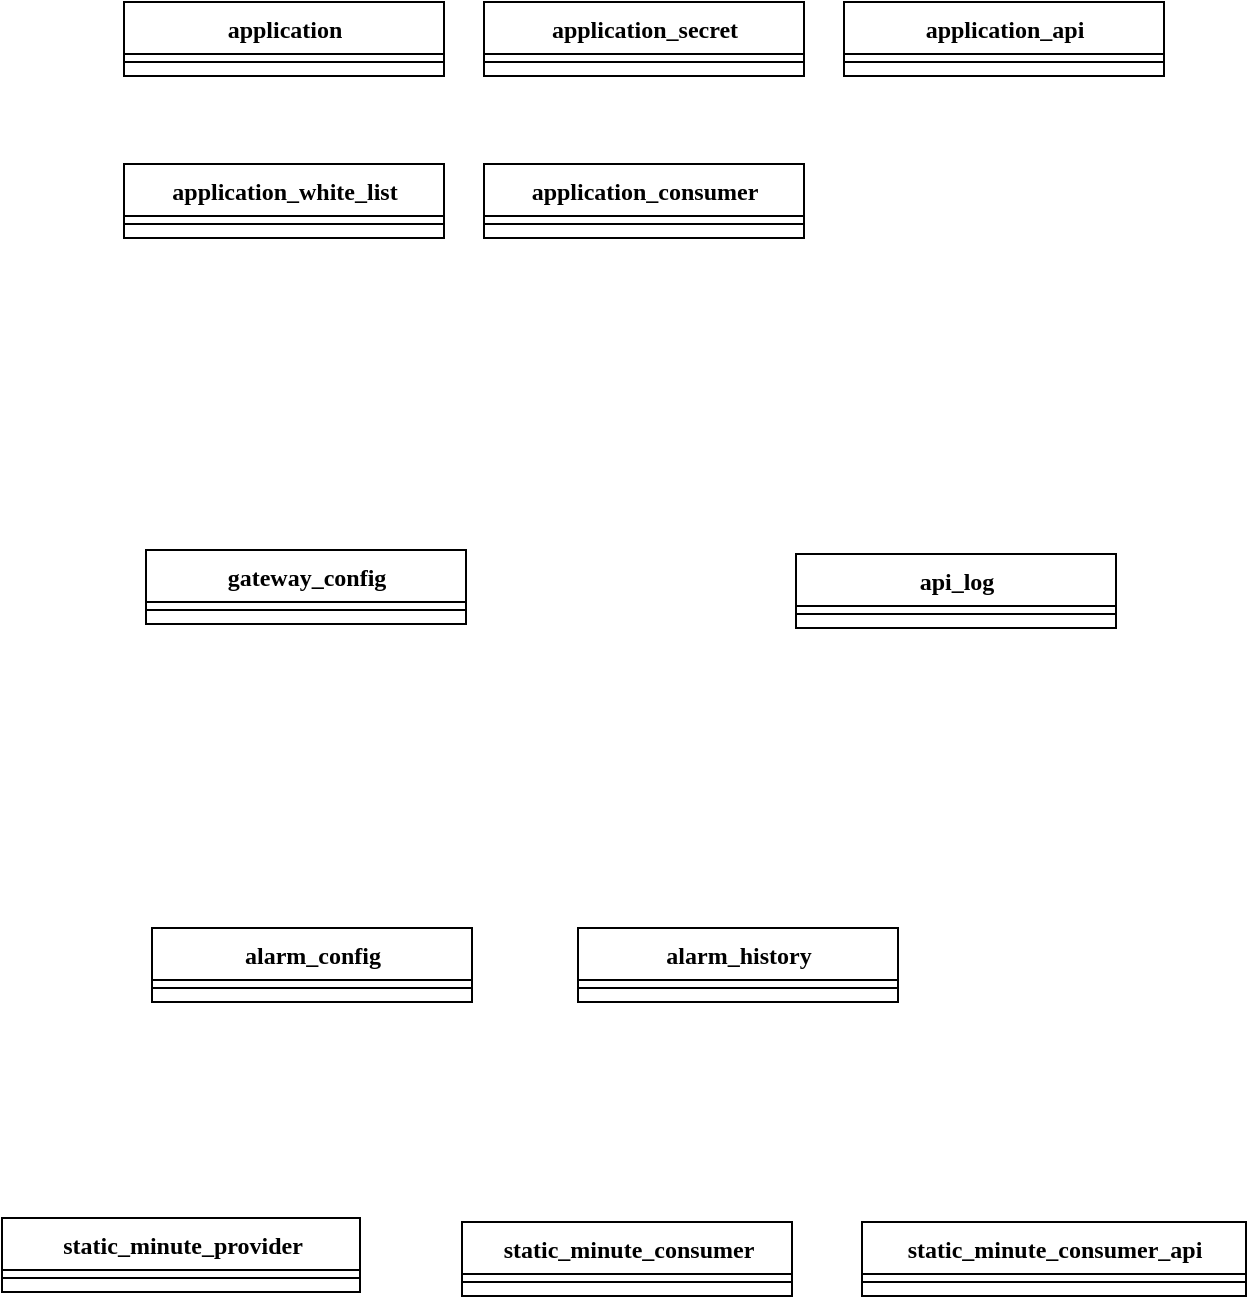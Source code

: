 <mxfile version="21.5.0" type="github">
  <diagram name="Page-1" id="9f46799a-70d6-7492-0946-bef42562c5a5">
    <mxGraphModel dx="1434" dy="774" grid="0" gridSize="10" guides="1" tooltips="1" connect="1" arrows="1" fold="1" page="1" pageScale="1" pageWidth="1100" pageHeight="850" background="none" math="0" shadow="0">
      <root>
        <mxCell id="0" />
        <mxCell id="1" parent="0" />
        <mxCell id="78961159f06e98e8-17" value="&lt;font face=&quot;宋体&quot;&gt;application&lt;/font&gt;" style="swimlane;html=1;fontStyle=1;align=center;verticalAlign=top;childLayout=stackLayout;horizontal=1;startSize=26;horizontalStack=0;resizeParent=1;resizeLast=0;collapsible=1;marginBottom=0;swimlaneFillColor=#ffffff;rounded=0;shadow=0;comic=0;labelBackgroundColor=none;strokeWidth=1;fillColor=none;fontFamily=Verdana;fontSize=12" parent="1" vertex="1">
          <mxGeometry x="130" y="83" width="160" height="37" as="geometry" />
        </mxCell>
        <mxCell id="78961159f06e98e8-19" value="" style="line;html=1;strokeWidth=1;fillColor=none;align=left;verticalAlign=middle;spacingTop=-1;spacingLeft=3;spacingRight=3;rotatable=0;labelPosition=right;points=[];portConstraint=eastwest;" parent="78961159f06e98e8-17" vertex="1">
          <mxGeometry y="26" width="160" height="8" as="geometry" />
        </mxCell>
        <mxCell id="6lDmDUUpVp1HjEsYVvIz-1" value="&lt;font face=&quot;宋体&quot;&gt;application_secret&lt;/font&gt;" style="swimlane;html=1;fontStyle=1;align=center;verticalAlign=top;childLayout=stackLayout;horizontal=1;startSize=26;horizontalStack=0;resizeParent=1;resizeLast=0;collapsible=1;marginBottom=0;swimlaneFillColor=#ffffff;rounded=0;shadow=0;comic=0;labelBackgroundColor=none;strokeWidth=1;fillColor=none;fontFamily=Verdana;fontSize=12" parent="1" vertex="1">
          <mxGeometry x="310" y="83" width="160" height="37" as="geometry" />
        </mxCell>
        <mxCell id="6lDmDUUpVp1HjEsYVvIz-2" value="" style="line;html=1;strokeWidth=1;fillColor=none;align=left;verticalAlign=middle;spacingTop=-1;spacingLeft=3;spacingRight=3;rotatable=0;labelPosition=right;points=[];portConstraint=eastwest;" parent="6lDmDUUpVp1HjEsYVvIz-1" vertex="1">
          <mxGeometry y="26" width="160" height="8" as="geometry" />
        </mxCell>
        <mxCell id="6lDmDUUpVp1HjEsYVvIz-3" value="&lt;font face=&quot;宋体&quot;&gt;application_api&lt;/font&gt;" style="swimlane;html=1;fontStyle=1;align=center;verticalAlign=top;childLayout=stackLayout;horizontal=1;startSize=26;horizontalStack=0;resizeParent=1;resizeLast=0;collapsible=1;marginBottom=0;swimlaneFillColor=#ffffff;rounded=0;shadow=0;comic=0;labelBackgroundColor=none;strokeWidth=1;fillColor=none;fontFamily=Verdana;fontSize=12" parent="1" vertex="1">
          <mxGeometry x="490" y="83" width="160" height="37" as="geometry" />
        </mxCell>
        <mxCell id="6lDmDUUpVp1HjEsYVvIz-4" value="" style="line;html=1;strokeWidth=1;fillColor=none;align=left;verticalAlign=middle;spacingTop=-1;spacingLeft=3;spacingRight=3;rotatable=0;labelPosition=right;points=[];portConstraint=eastwest;" parent="6lDmDUUpVp1HjEsYVvIz-3" vertex="1">
          <mxGeometry y="26" width="160" height="8" as="geometry" />
        </mxCell>
        <mxCell id="6lDmDUUpVp1HjEsYVvIz-5" value="&lt;font face=&quot;宋体&quot;&gt;application_white_list&lt;/font&gt;" style="swimlane;html=1;fontStyle=1;align=center;verticalAlign=top;childLayout=stackLayout;horizontal=1;startSize=26;horizontalStack=0;resizeParent=1;resizeLast=0;collapsible=1;marginBottom=0;swimlaneFillColor=#ffffff;rounded=0;shadow=0;comic=0;labelBackgroundColor=none;strokeWidth=1;fillColor=none;fontFamily=Verdana;fontSize=12" parent="1" vertex="1">
          <mxGeometry x="130" y="164" width="160" height="37" as="geometry" />
        </mxCell>
        <mxCell id="6lDmDUUpVp1HjEsYVvIz-6" value="" style="line;html=1;strokeWidth=1;fillColor=none;align=left;verticalAlign=middle;spacingTop=-1;spacingLeft=3;spacingRight=3;rotatable=0;labelPosition=right;points=[];portConstraint=eastwest;" parent="6lDmDUUpVp1HjEsYVvIz-5" vertex="1">
          <mxGeometry y="26" width="160" height="8" as="geometry" />
        </mxCell>
        <mxCell id="6lDmDUUpVp1HjEsYVvIz-7" value="&lt;font face=&quot;宋体&quot;&gt;application_consumer&lt;/font&gt;" style="swimlane;html=1;fontStyle=1;align=center;verticalAlign=top;childLayout=stackLayout;horizontal=1;startSize=26;horizontalStack=0;resizeParent=1;resizeLast=0;collapsible=1;marginBottom=0;swimlaneFillColor=#ffffff;rounded=0;shadow=0;comic=0;labelBackgroundColor=none;strokeWidth=1;fillColor=none;fontFamily=Verdana;fontSize=12" parent="1" vertex="1">
          <mxGeometry x="310" y="164" width="160" height="37" as="geometry" />
        </mxCell>
        <mxCell id="6lDmDUUpVp1HjEsYVvIz-8" value="" style="line;html=1;strokeWidth=1;fillColor=none;align=left;verticalAlign=middle;spacingTop=-1;spacingLeft=3;spacingRight=3;rotatable=0;labelPosition=right;points=[];portConstraint=eastwest;" parent="6lDmDUUpVp1HjEsYVvIz-7" vertex="1">
          <mxGeometry y="26" width="160" height="8" as="geometry" />
        </mxCell>
        <mxCell id="6lDmDUUpVp1HjEsYVvIz-9" value="&lt;font face=&quot;宋体&quot;&gt;gateway_config&lt;/font&gt;" style="swimlane;html=1;fontStyle=1;align=center;verticalAlign=top;childLayout=stackLayout;horizontal=1;startSize=26;horizontalStack=0;resizeParent=1;resizeLast=0;collapsible=1;marginBottom=0;swimlaneFillColor=#ffffff;rounded=0;shadow=0;comic=0;labelBackgroundColor=none;strokeWidth=1;fillColor=none;fontFamily=Verdana;fontSize=12" parent="1" vertex="1">
          <mxGeometry x="141" y="357" width="160" height="37" as="geometry" />
        </mxCell>
        <mxCell id="6lDmDUUpVp1HjEsYVvIz-10" value="" style="line;html=1;strokeWidth=1;fillColor=none;align=left;verticalAlign=middle;spacingTop=-1;spacingLeft=3;spacingRight=3;rotatable=0;labelPosition=right;points=[];portConstraint=eastwest;" parent="6lDmDUUpVp1HjEsYVvIz-9" vertex="1">
          <mxGeometry y="26" width="160" height="8" as="geometry" />
        </mxCell>
        <mxCell id="6lDmDUUpVp1HjEsYVvIz-11" value="&lt;font face=&quot;宋体&quot;&gt;api_log&lt;/font&gt;" style="swimlane;html=1;fontStyle=1;align=center;verticalAlign=top;childLayout=stackLayout;horizontal=1;startSize=26;horizontalStack=0;resizeParent=1;resizeLast=0;collapsible=1;marginBottom=0;swimlaneFillColor=#ffffff;rounded=0;shadow=0;comic=0;labelBackgroundColor=none;strokeWidth=1;fillColor=none;fontFamily=Verdana;fontSize=12" parent="1" vertex="1">
          <mxGeometry x="466" y="359" width="160" height="37" as="geometry" />
        </mxCell>
        <mxCell id="6lDmDUUpVp1HjEsYVvIz-12" value="" style="line;html=1;strokeWidth=1;fillColor=none;align=left;verticalAlign=middle;spacingTop=-1;spacingLeft=3;spacingRight=3;rotatable=0;labelPosition=right;points=[];portConstraint=eastwest;" parent="6lDmDUUpVp1HjEsYVvIz-11" vertex="1">
          <mxGeometry y="26" width="160" height="8" as="geometry" />
        </mxCell>
        <mxCell id="6lDmDUUpVp1HjEsYVvIz-13" value="&lt;font face=&quot;宋体&quot;&gt;alarm_config&lt;/font&gt;" style="swimlane;html=1;fontStyle=1;align=center;verticalAlign=top;childLayout=stackLayout;horizontal=1;startSize=26;horizontalStack=0;resizeParent=1;resizeLast=0;collapsible=1;marginBottom=0;swimlaneFillColor=#ffffff;rounded=0;shadow=0;comic=0;labelBackgroundColor=none;strokeWidth=1;fillColor=none;fontFamily=Verdana;fontSize=12" parent="1" vertex="1">
          <mxGeometry x="144" y="546" width="160" height="37" as="geometry" />
        </mxCell>
        <mxCell id="6lDmDUUpVp1HjEsYVvIz-14" value="" style="line;html=1;strokeWidth=1;fillColor=none;align=left;verticalAlign=middle;spacingTop=-1;spacingLeft=3;spacingRight=3;rotatable=0;labelPosition=right;points=[];portConstraint=eastwest;" parent="6lDmDUUpVp1HjEsYVvIz-13" vertex="1">
          <mxGeometry y="26" width="160" height="8" as="geometry" />
        </mxCell>
        <mxCell id="WhZO_YGIFABR3Y6DSxHz-1" value="&lt;font face=&quot;宋体&quot;&gt;alarm_history&lt;/font&gt;" style="swimlane;html=1;fontStyle=1;align=center;verticalAlign=top;childLayout=stackLayout;horizontal=1;startSize=26;horizontalStack=0;resizeParent=1;resizeLast=0;collapsible=1;marginBottom=0;swimlaneFillColor=#ffffff;rounded=0;shadow=0;comic=0;labelBackgroundColor=none;strokeWidth=1;fillColor=none;fontFamily=Verdana;fontSize=12" parent="1" vertex="1">
          <mxGeometry x="357" y="546" width="160" height="37" as="geometry" />
        </mxCell>
        <mxCell id="WhZO_YGIFABR3Y6DSxHz-2" value="" style="line;html=1;strokeWidth=1;fillColor=none;align=left;verticalAlign=middle;spacingTop=-1;spacingLeft=3;spacingRight=3;rotatable=0;labelPosition=right;points=[];portConstraint=eastwest;" parent="WhZO_YGIFABR3Y6DSxHz-1" vertex="1">
          <mxGeometry y="26" width="160" height="8" as="geometry" />
        </mxCell>
        <mxCell id="tQs7D4yiW47oMhr4eamk-1" value="&lt;font face=&quot;宋体&quot;&gt;static_minute_provider&lt;/font&gt;" style="swimlane;html=1;fontStyle=1;align=center;verticalAlign=top;childLayout=stackLayout;horizontal=1;startSize=26;horizontalStack=0;resizeParent=1;resizeLast=0;collapsible=1;marginBottom=0;swimlaneFillColor=#ffffff;rounded=0;shadow=0;comic=0;labelBackgroundColor=none;strokeWidth=1;fillColor=none;fontFamily=Verdana;fontSize=12" vertex="1" parent="1">
          <mxGeometry x="69" y="691" width="179" height="37" as="geometry" />
        </mxCell>
        <mxCell id="tQs7D4yiW47oMhr4eamk-2" value="" style="line;html=1;strokeWidth=1;fillColor=none;align=left;verticalAlign=middle;spacingTop=-1;spacingLeft=3;spacingRight=3;rotatable=0;labelPosition=right;points=[];portConstraint=eastwest;" vertex="1" parent="tQs7D4yiW47oMhr4eamk-1">
          <mxGeometry y="26" width="179" height="8" as="geometry" />
        </mxCell>
        <mxCell id="tQs7D4yiW47oMhr4eamk-3" value="&lt;font face=&quot;宋体&quot;&gt;static_minute_consumer&lt;/font&gt;" style="swimlane;html=1;fontStyle=1;align=center;verticalAlign=top;childLayout=stackLayout;horizontal=1;startSize=26;horizontalStack=0;resizeParent=1;resizeLast=0;collapsible=1;marginBottom=0;swimlaneFillColor=#ffffff;rounded=0;shadow=0;comic=0;labelBackgroundColor=none;strokeWidth=1;fillColor=none;fontFamily=Verdana;fontSize=12" vertex="1" parent="1">
          <mxGeometry x="299" y="693" width="165" height="37" as="geometry" />
        </mxCell>
        <mxCell id="tQs7D4yiW47oMhr4eamk-4" value="" style="line;html=1;strokeWidth=1;fillColor=none;align=left;verticalAlign=middle;spacingTop=-1;spacingLeft=3;spacingRight=3;rotatable=0;labelPosition=right;points=[];portConstraint=eastwest;" vertex="1" parent="tQs7D4yiW47oMhr4eamk-3">
          <mxGeometry y="26" width="165" height="8" as="geometry" />
        </mxCell>
        <mxCell id="tQs7D4yiW47oMhr4eamk-5" value="&lt;font face=&quot;宋体&quot;&gt;static_minute_consumer_api&lt;/font&gt;" style="swimlane;html=1;fontStyle=1;align=center;verticalAlign=top;childLayout=stackLayout;horizontal=1;startSize=26;horizontalStack=0;resizeParent=1;resizeLast=0;collapsible=1;marginBottom=0;swimlaneFillColor=#ffffff;rounded=0;shadow=0;comic=0;labelBackgroundColor=none;strokeWidth=1;fillColor=none;fontFamily=Verdana;fontSize=12" vertex="1" parent="1">
          <mxGeometry x="499" y="693" width="192" height="37" as="geometry" />
        </mxCell>
        <mxCell id="tQs7D4yiW47oMhr4eamk-6" value="" style="line;html=1;strokeWidth=1;fillColor=none;align=left;verticalAlign=middle;spacingTop=-1;spacingLeft=3;spacingRight=3;rotatable=0;labelPosition=right;points=[];portConstraint=eastwest;" vertex="1" parent="tQs7D4yiW47oMhr4eamk-5">
          <mxGeometry y="26" width="192" height="8" as="geometry" />
        </mxCell>
      </root>
    </mxGraphModel>
  </diagram>
</mxfile>
